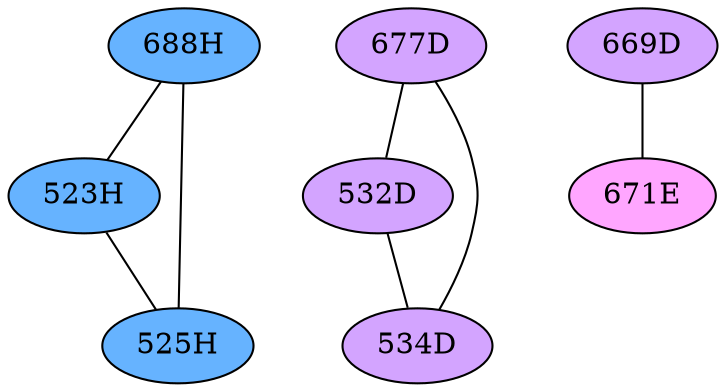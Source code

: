 // The Round Table
graph {
	"688H" [fillcolor="#66B3FF" style=radial]
	"523H" [fillcolor="#66B3FF" style=radial]
	"688H" -- "523H" [penwidth=1]
	"688H" [fillcolor="#66B3FF" style=radial]
	"525H" [fillcolor="#66B3FF" style=radial]
	"688H" -- "525H" [penwidth=1]
	"523H" [fillcolor="#66B3FF" style=radial]
	"525H" [fillcolor="#66B3FF" style=radial]
	"523H" -- "525H" [penwidth=1]
	"677D" [fillcolor="#D3A4FF" style=radial]
	"532D" [fillcolor="#D3A4FF" style=radial]
	"677D" -- "532D" [penwidth=1]
	"677D" [fillcolor="#D3A4FF" style=radial]
	"534D" [fillcolor="#D3A4FF" style=radial]
	"677D" -- "534D" [penwidth=1]
	"532D" [fillcolor="#D3A4FF" style=radial]
	"534D" [fillcolor="#D3A4FF" style=radial]
	"532D" -- "534D" [penwidth=1]
	"669D" [fillcolor="#D3A4FF" style=radial]
	"671E" [fillcolor="#FFA6FF" style=radial]
	"669D" -- "671E" [penwidth=1]
}
